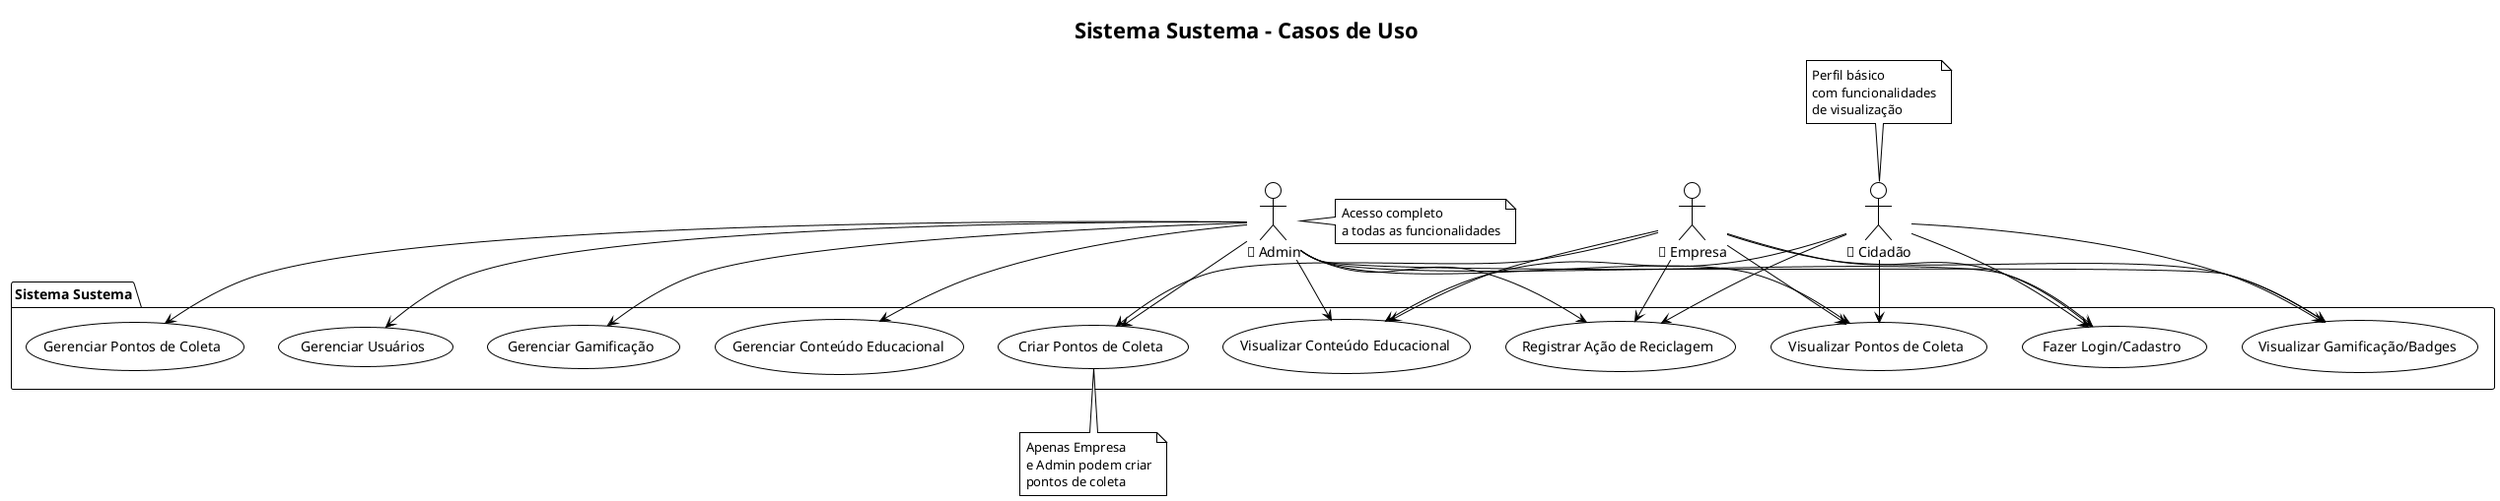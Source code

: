 @startuml Sustema-Use-Cases
!theme plain
title Sistema Sustema - Casos de Uso

actor "👤 Cidadão" as Cidadao

package "Sistema Sustema" {
  usecase "Fazer Login/Cadastro" as UC1
  usecase "Visualizar Pontos de Coleta" as UC2
  usecase "Registrar Ação de Reciclagem" as UC3
  usecase "Visualizar Conteúdo Educacional" as UC4
  usecase "Visualizar Gamificação/Badges" as UC5
  usecase "Criar Pontos de Coleta" as UC6
  usecase "Gerenciar Usuários" as UC7
  usecase "Gerenciar Pontos de Coleta" as UC8
  usecase "Gerenciar Conteúdo Educacional" as UC9
  usecase "Gerenciar Gamificação" as UC10
}

actor "👔 Empresa" as Empresa
actor "🔧 Admin" as Admin

' Relacionamentos Cidadão
Cidadao --> UC1
Cidadao --> UC2
Cidadao --> UC3
Cidadao --> UC4
Cidadao --> UC5

' Relacionamentos Empresa
Empresa --> UC1
Empresa --> UC2
Empresa --> UC3
Empresa --> UC4
Empresa --> UC5
Empresa --> UC6

' Relacionamentos Admin
Admin --> UC1
Admin --> UC2
Admin --> UC3
Admin --> UC4
Admin --> UC5
Admin --> UC6
Admin --> UC7
Admin --> UC8
Admin --> UC9
Admin --> UC10

note right of Admin : Acesso completo\na todas as funcionalidades

note bottom of UC6 : Apenas Empresa\ne Admin podem criar\npontos de coleta

note top of Cidadao : Perfil básico\ncom funcionalidades\nde visualização

@enduml